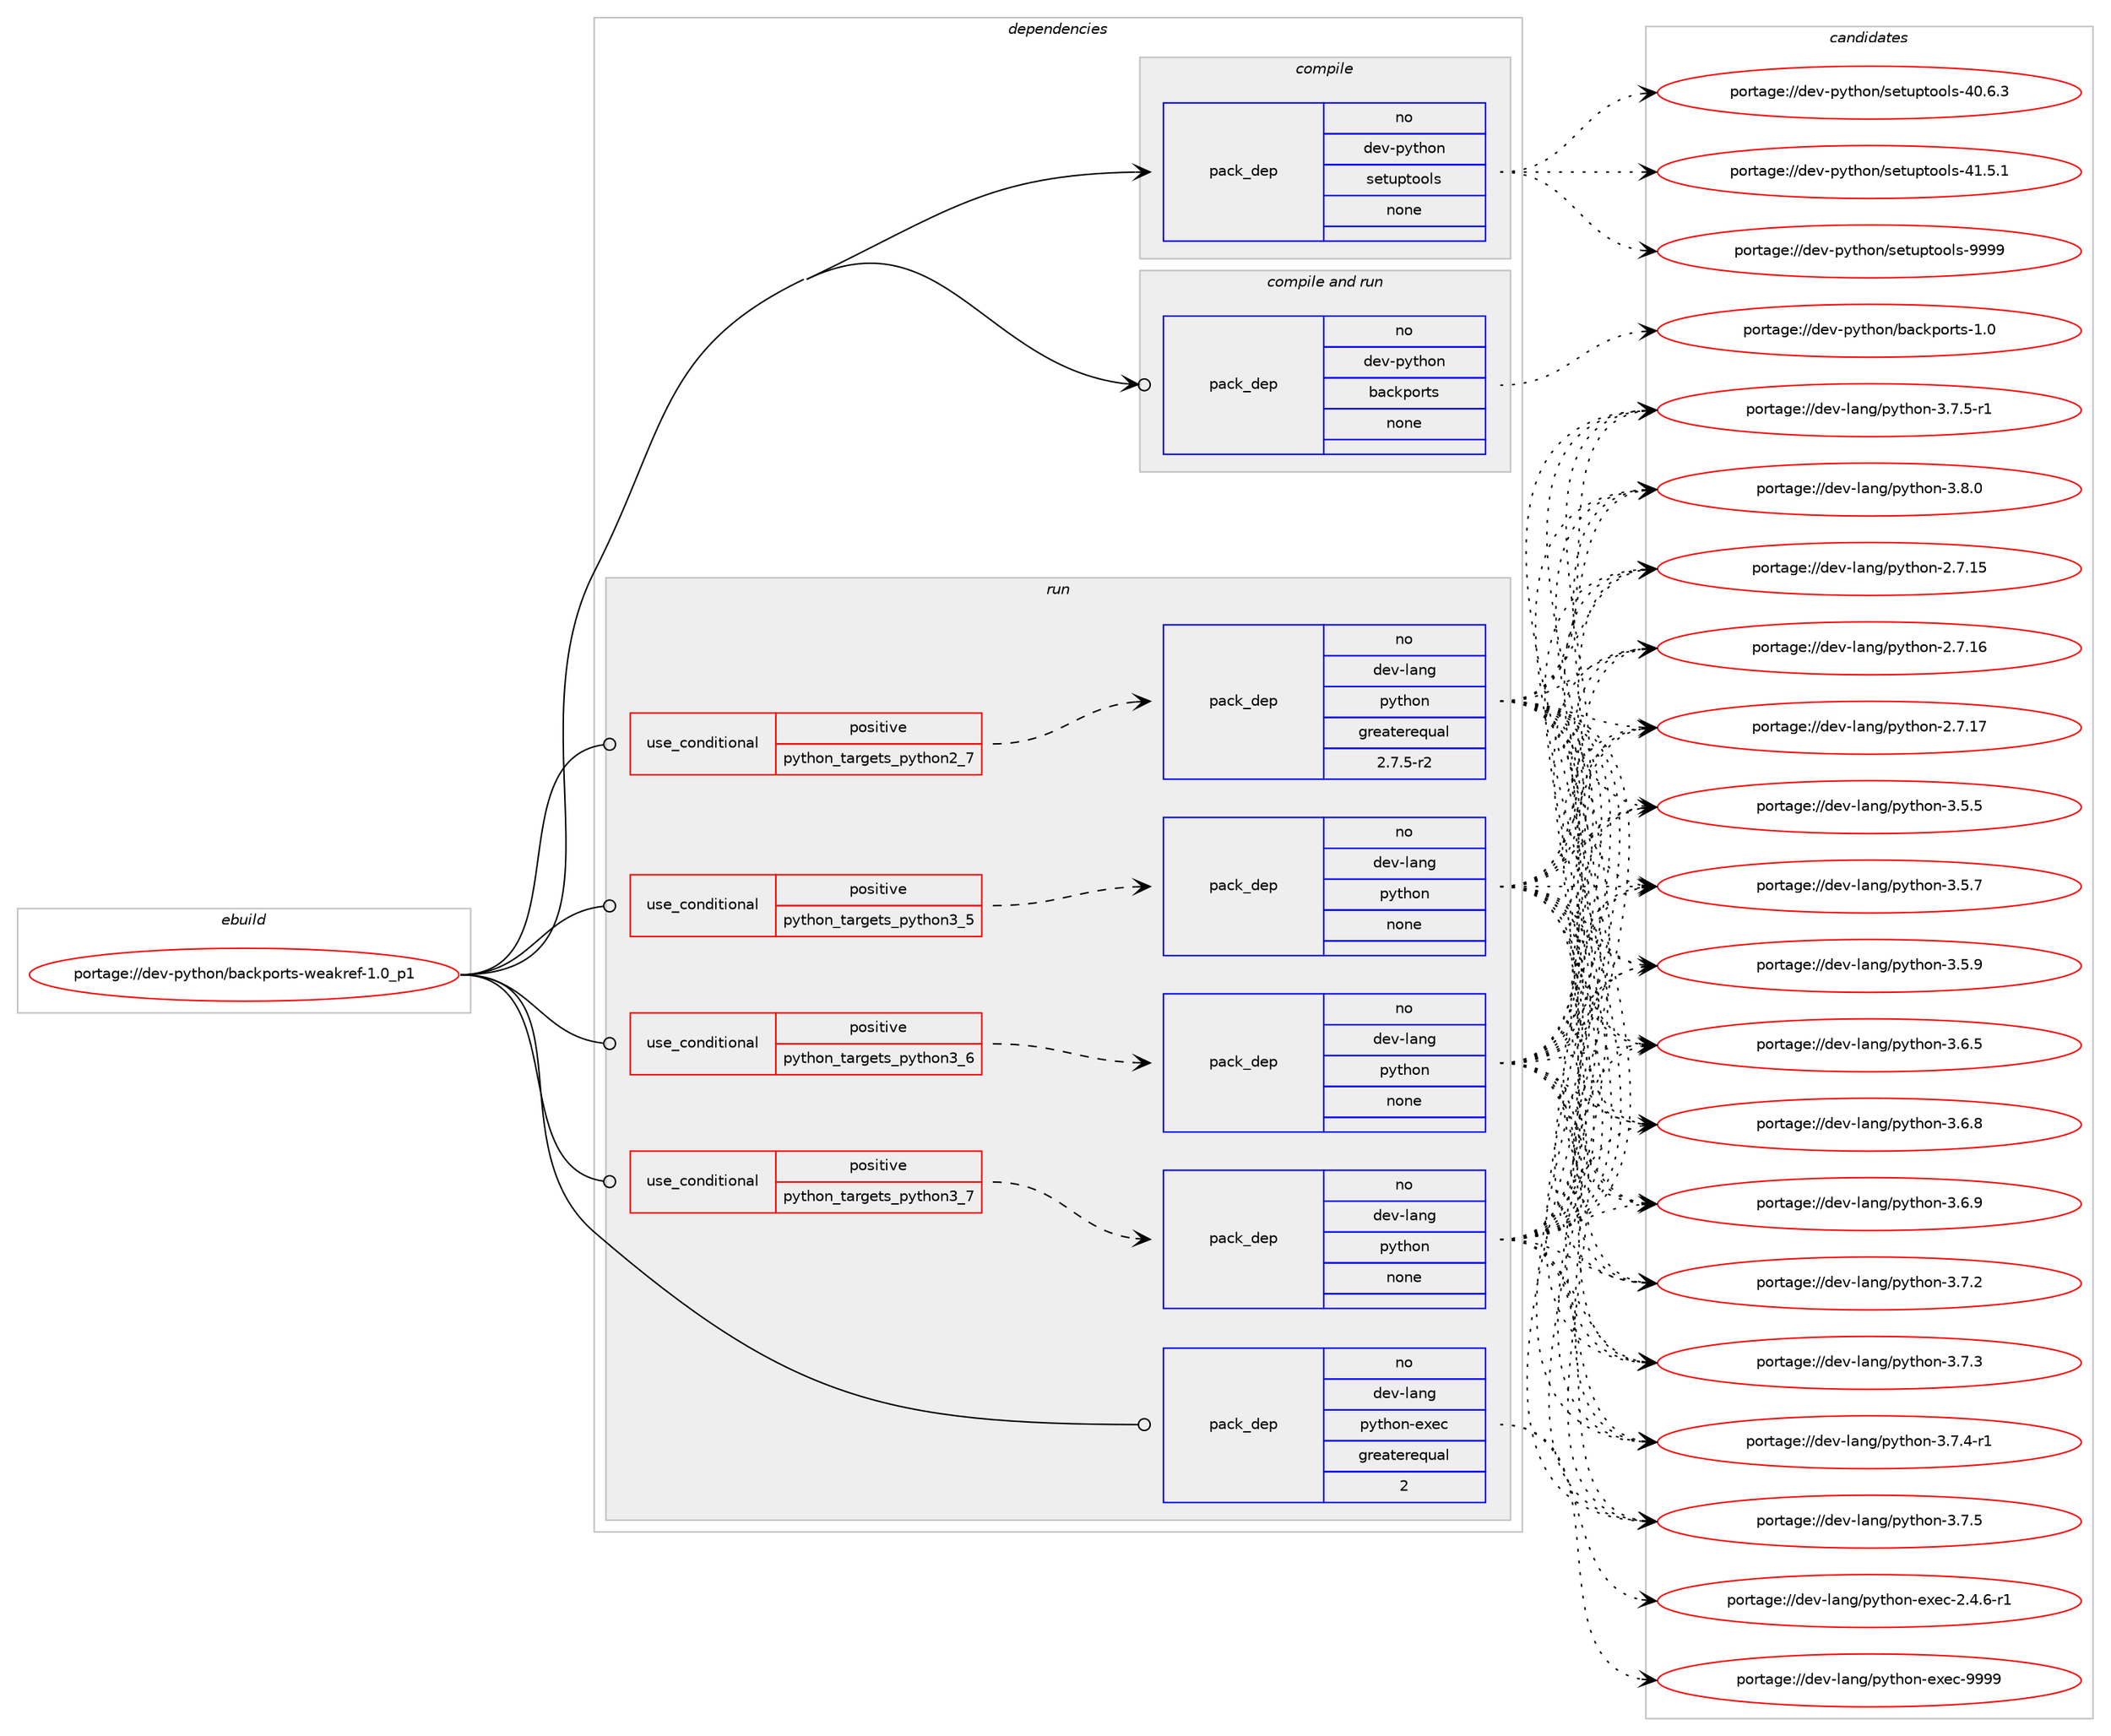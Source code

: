 digraph prolog {

# *************
# Graph options
# *************

newrank=true;
concentrate=true;
compound=true;
graph [rankdir=LR,fontname=Helvetica,fontsize=10,ranksep=1.5];#, ranksep=2.5, nodesep=0.2];
edge  [arrowhead=vee];
node  [fontname=Helvetica,fontsize=10];

# **********
# The ebuild
# **********

subgraph cluster_leftcol {
color=gray;
rank=same;
label=<<i>ebuild</i>>;
id [label="portage://dev-python/backports-weakref-1.0_p1", color=red, width=4, href="../dev-python/backports-weakref-1.0_p1.svg"];
}

# ****************
# The dependencies
# ****************

subgraph cluster_midcol {
color=gray;
label=<<i>dependencies</i>>;
subgraph cluster_compile {
fillcolor="#eeeeee";
style=filled;
label=<<i>compile</i>>;
subgraph pack101850 {
dependency131192 [label=<<TABLE BORDER="0" CELLBORDER="1" CELLSPACING="0" CELLPADDING="4" WIDTH="220"><TR><TD ROWSPAN="6" CELLPADDING="30">pack_dep</TD></TR><TR><TD WIDTH="110">no</TD></TR><TR><TD>dev-python</TD></TR><TR><TD>setuptools</TD></TR><TR><TD>none</TD></TR><TR><TD></TD></TR></TABLE>>, shape=none, color=blue];
}
id:e -> dependency131192:w [weight=20,style="solid",arrowhead="vee"];
}
subgraph cluster_compileandrun {
fillcolor="#eeeeee";
style=filled;
label=<<i>compile and run</i>>;
subgraph pack101851 {
dependency131193 [label=<<TABLE BORDER="0" CELLBORDER="1" CELLSPACING="0" CELLPADDING="4" WIDTH="220"><TR><TD ROWSPAN="6" CELLPADDING="30">pack_dep</TD></TR><TR><TD WIDTH="110">no</TD></TR><TR><TD>dev-python</TD></TR><TR><TD>backports</TD></TR><TR><TD>none</TD></TR><TR><TD></TD></TR></TABLE>>, shape=none, color=blue];
}
id:e -> dependency131193:w [weight=20,style="solid",arrowhead="odotvee"];
}
subgraph cluster_run {
fillcolor="#eeeeee";
style=filled;
label=<<i>run</i>>;
subgraph cond26037 {
dependency131194 [label=<<TABLE BORDER="0" CELLBORDER="1" CELLSPACING="0" CELLPADDING="4"><TR><TD ROWSPAN="3" CELLPADDING="10">use_conditional</TD></TR><TR><TD>positive</TD></TR><TR><TD>python_targets_python2_7</TD></TR></TABLE>>, shape=none, color=red];
subgraph pack101852 {
dependency131195 [label=<<TABLE BORDER="0" CELLBORDER="1" CELLSPACING="0" CELLPADDING="4" WIDTH="220"><TR><TD ROWSPAN="6" CELLPADDING="30">pack_dep</TD></TR><TR><TD WIDTH="110">no</TD></TR><TR><TD>dev-lang</TD></TR><TR><TD>python</TD></TR><TR><TD>greaterequal</TD></TR><TR><TD>2.7.5-r2</TD></TR></TABLE>>, shape=none, color=blue];
}
dependency131194:e -> dependency131195:w [weight=20,style="dashed",arrowhead="vee"];
}
id:e -> dependency131194:w [weight=20,style="solid",arrowhead="odot"];
subgraph cond26038 {
dependency131196 [label=<<TABLE BORDER="0" CELLBORDER="1" CELLSPACING="0" CELLPADDING="4"><TR><TD ROWSPAN="3" CELLPADDING="10">use_conditional</TD></TR><TR><TD>positive</TD></TR><TR><TD>python_targets_python3_5</TD></TR></TABLE>>, shape=none, color=red];
subgraph pack101853 {
dependency131197 [label=<<TABLE BORDER="0" CELLBORDER="1" CELLSPACING="0" CELLPADDING="4" WIDTH="220"><TR><TD ROWSPAN="6" CELLPADDING="30">pack_dep</TD></TR><TR><TD WIDTH="110">no</TD></TR><TR><TD>dev-lang</TD></TR><TR><TD>python</TD></TR><TR><TD>none</TD></TR><TR><TD></TD></TR></TABLE>>, shape=none, color=blue];
}
dependency131196:e -> dependency131197:w [weight=20,style="dashed",arrowhead="vee"];
}
id:e -> dependency131196:w [weight=20,style="solid",arrowhead="odot"];
subgraph cond26039 {
dependency131198 [label=<<TABLE BORDER="0" CELLBORDER="1" CELLSPACING="0" CELLPADDING="4"><TR><TD ROWSPAN="3" CELLPADDING="10">use_conditional</TD></TR><TR><TD>positive</TD></TR><TR><TD>python_targets_python3_6</TD></TR></TABLE>>, shape=none, color=red];
subgraph pack101854 {
dependency131199 [label=<<TABLE BORDER="0" CELLBORDER="1" CELLSPACING="0" CELLPADDING="4" WIDTH="220"><TR><TD ROWSPAN="6" CELLPADDING="30">pack_dep</TD></TR><TR><TD WIDTH="110">no</TD></TR><TR><TD>dev-lang</TD></TR><TR><TD>python</TD></TR><TR><TD>none</TD></TR><TR><TD></TD></TR></TABLE>>, shape=none, color=blue];
}
dependency131198:e -> dependency131199:w [weight=20,style="dashed",arrowhead="vee"];
}
id:e -> dependency131198:w [weight=20,style="solid",arrowhead="odot"];
subgraph cond26040 {
dependency131200 [label=<<TABLE BORDER="0" CELLBORDER="1" CELLSPACING="0" CELLPADDING="4"><TR><TD ROWSPAN="3" CELLPADDING="10">use_conditional</TD></TR><TR><TD>positive</TD></TR><TR><TD>python_targets_python3_7</TD></TR></TABLE>>, shape=none, color=red];
subgraph pack101855 {
dependency131201 [label=<<TABLE BORDER="0" CELLBORDER="1" CELLSPACING="0" CELLPADDING="4" WIDTH="220"><TR><TD ROWSPAN="6" CELLPADDING="30">pack_dep</TD></TR><TR><TD WIDTH="110">no</TD></TR><TR><TD>dev-lang</TD></TR><TR><TD>python</TD></TR><TR><TD>none</TD></TR><TR><TD></TD></TR></TABLE>>, shape=none, color=blue];
}
dependency131200:e -> dependency131201:w [weight=20,style="dashed",arrowhead="vee"];
}
id:e -> dependency131200:w [weight=20,style="solid",arrowhead="odot"];
subgraph pack101856 {
dependency131202 [label=<<TABLE BORDER="0" CELLBORDER="1" CELLSPACING="0" CELLPADDING="4" WIDTH="220"><TR><TD ROWSPAN="6" CELLPADDING="30">pack_dep</TD></TR><TR><TD WIDTH="110">no</TD></TR><TR><TD>dev-lang</TD></TR><TR><TD>python-exec</TD></TR><TR><TD>greaterequal</TD></TR><TR><TD>2</TD></TR></TABLE>>, shape=none, color=blue];
}
id:e -> dependency131202:w [weight=20,style="solid",arrowhead="odot"];
}
}

# **************
# The candidates
# **************

subgraph cluster_choices {
rank=same;
color=gray;
label=<<i>candidates</i>>;

subgraph choice101850 {
color=black;
nodesep=1;
choiceportage100101118451121211161041111104711510111611711211611111110811545524846544651 [label="portage://dev-python/setuptools-40.6.3", color=red, width=4,href="../dev-python/setuptools-40.6.3.svg"];
choiceportage100101118451121211161041111104711510111611711211611111110811545524946534649 [label="portage://dev-python/setuptools-41.5.1", color=red, width=4,href="../dev-python/setuptools-41.5.1.svg"];
choiceportage10010111845112121116104111110471151011161171121161111111081154557575757 [label="portage://dev-python/setuptools-9999", color=red, width=4,href="../dev-python/setuptools-9999.svg"];
dependency131192:e -> choiceportage100101118451121211161041111104711510111611711211611111110811545524846544651:w [style=dotted,weight="100"];
dependency131192:e -> choiceportage100101118451121211161041111104711510111611711211611111110811545524946534649:w [style=dotted,weight="100"];
dependency131192:e -> choiceportage10010111845112121116104111110471151011161171121161111111081154557575757:w [style=dotted,weight="100"];
}
subgraph choice101851 {
color=black;
nodesep=1;
choiceportage100101118451121211161041111104798979910711211111411611545494648 [label="portage://dev-python/backports-1.0", color=red, width=4,href="../dev-python/backports-1.0.svg"];
dependency131193:e -> choiceportage100101118451121211161041111104798979910711211111411611545494648:w [style=dotted,weight="100"];
}
subgraph choice101852 {
color=black;
nodesep=1;
choiceportage10010111845108971101034711212111610411111045504655464953 [label="portage://dev-lang/python-2.7.15", color=red, width=4,href="../dev-lang/python-2.7.15.svg"];
choiceportage10010111845108971101034711212111610411111045504655464954 [label="portage://dev-lang/python-2.7.16", color=red, width=4,href="../dev-lang/python-2.7.16.svg"];
choiceportage10010111845108971101034711212111610411111045504655464955 [label="portage://dev-lang/python-2.7.17", color=red, width=4,href="../dev-lang/python-2.7.17.svg"];
choiceportage100101118451089711010347112121116104111110455146534653 [label="portage://dev-lang/python-3.5.5", color=red, width=4,href="../dev-lang/python-3.5.5.svg"];
choiceportage100101118451089711010347112121116104111110455146534655 [label="portage://dev-lang/python-3.5.7", color=red, width=4,href="../dev-lang/python-3.5.7.svg"];
choiceportage100101118451089711010347112121116104111110455146534657 [label="portage://dev-lang/python-3.5.9", color=red, width=4,href="../dev-lang/python-3.5.9.svg"];
choiceportage100101118451089711010347112121116104111110455146544653 [label="portage://dev-lang/python-3.6.5", color=red, width=4,href="../dev-lang/python-3.6.5.svg"];
choiceportage100101118451089711010347112121116104111110455146544656 [label="portage://dev-lang/python-3.6.8", color=red, width=4,href="../dev-lang/python-3.6.8.svg"];
choiceportage100101118451089711010347112121116104111110455146544657 [label="portage://dev-lang/python-3.6.9", color=red, width=4,href="../dev-lang/python-3.6.9.svg"];
choiceportage100101118451089711010347112121116104111110455146554650 [label="portage://dev-lang/python-3.7.2", color=red, width=4,href="../dev-lang/python-3.7.2.svg"];
choiceportage100101118451089711010347112121116104111110455146554651 [label="portage://dev-lang/python-3.7.3", color=red, width=4,href="../dev-lang/python-3.7.3.svg"];
choiceportage1001011184510897110103471121211161041111104551465546524511449 [label="portage://dev-lang/python-3.7.4-r1", color=red, width=4,href="../dev-lang/python-3.7.4-r1.svg"];
choiceportage100101118451089711010347112121116104111110455146554653 [label="portage://dev-lang/python-3.7.5", color=red, width=4,href="../dev-lang/python-3.7.5.svg"];
choiceportage1001011184510897110103471121211161041111104551465546534511449 [label="portage://dev-lang/python-3.7.5-r1", color=red, width=4,href="../dev-lang/python-3.7.5-r1.svg"];
choiceportage100101118451089711010347112121116104111110455146564648 [label="portage://dev-lang/python-3.8.0", color=red, width=4,href="../dev-lang/python-3.8.0.svg"];
dependency131195:e -> choiceportage10010111845108971101034711212111610411111045504655464953:w [style=dotted,weight="100"];
dependency131195:e -> choiceportage10010111845108971101034711212111610411111045504655464954:w [style=dotted,weight="100"];
dependency131195:e -> choiceportage10010111845108971101034711212111610411111045504655464955:w [style=dotted,weight="100"];
dependency131195:e -> choiceportage100101118451089711010347112121116104111110455146534653:w [style=dotted,weight="100"];
dependency131195:e -> choiceportage100101118451089711010347112121116104111110455146534655:w [style=dotted,weight="100"];
dependency131195:e -> choiceportage100101118451089711010347112121116104111110455146534657:w [style=dotted,weight="100"];
dependency131195:e -> choiceportage100101118451089711010347112121116104111110455146544653:w [style=dotted,weight="100"];
dependency131195:e -> choiceportage100101118451089711010347112121116104111110455146544656:w [style=dotted,weight="100"];
dependency131195:e -> choiceportage100101118451089711010347112121116104111110455146544657:w [style=dotted,weight="100"];
dependency131195:e -> choiceportage100101118451089711010347112121116104111110455146554650:w [style=dotted,weight="100"];
dependency131195:e -> choiceportage100101118451089711010347112121116104111110455146554651:w [style=dotted,weight="100"];
dependency131195:e -> choiceportage1001011184510897110103471121211161041111104551465546524511449:w [style=dotted,weight="100"];
dependency131195:e -> choiceportage100101118451089711010347112121116104111110455146554653:w [style=dotted,weight="100"];
dependency131195:e -> choiceportage1001011184510897110103471121211161041111104551465546534511449:w [style=dotted,weight="100"];
dependency131195:e -> choiceportage100101118451089711010347112121116104111110455146564648:w [style=dotted,weight="100"];
}
subgraph choice101853 {
color=black;
nodesep=1;
choiceportage10010111845108971101034711212111610411111045504655464953 [label="portage://dev-lang/python-2.7.15", color=red, width=4,href="../dev-lang/python-2.7.15.svg"];
choiceportage10010111845108971101034711212111610411111045504655464954 [label="portage://dev-lang/python-2.7.16", color=red, width=4,href="../dev-lang/python-2.7.16.svg"];
choiceportage10010111845108971101034711212111610411111045504655464955 [label="portage://dev-lang/python-2.7.17", color=red, width=4,href="../dev-lang/python-2.7.17.svg"];
choiceportage100101118451089711010347112121116104111110455146534653 [label="portage://dev-lang/python-3.5.5", color=red, width=4,href="../dev-lang/python-3.5.5.svg"];
choiceportage100101118451089711010347112121116104111110455146534655 [label="portage://dev-lang/python-3.5.7", color=red, width=4,href="../dev-lang/python-3.5.7.svg"];
choiceportage100101118451089711010347112121116104111110455146534657 [label="portage://dev-lang/python-3.5.9", color=red, width=4,href="../dev-lang/python-3.5.9.svg"];
choiceportage100101118451089711010347112121116104111110455146544653 [label="portage://dev-lang/python-3.6.5", color=red, width=4,href="../dev-lang/python-3.6.5.svg"];
choiceportage100101118451089711010347112121116104111110455146544656 [label="portage://dev-lang/python-3.6.8", color=red, width=4,href="../dev-lang/python-3.6.8.svg"];
choiceportage100101118451089711010347112121116104111110455146544657 [label="portage://dev-lang/python-3.6.9", color=red, width=4,href="../dev-lang/python-3.6.9.svg"];
choiceportage100101118451089711010347112121116104111110455146554650 [label="portage://dev-lang/python-3.7.2", color=red, width=4,href="../dev-lang/python-3.7.2.svg"];
choiceportage100101118451089711010347112121116104111110455146554651 [label="portage://dev-lang/python-3.7.3", color=red, width=4,href="../dev-lang/python-3.7.3.svg"];
choiceportage1001011184510897110103471121211161041111104551465546524511449 [label="portage://dev-lang/python-3.7.4-r1", color=red, width=4,href="../dev-lang/python-3.7.4-r1.svg"];
choiceportage100101118451089711010347112121116104111110455146554653 [label="portage://dev-lang/python-3.7.5", color=red, width=4,href="../dev-lang/python-3.7.5.svg"];
choiceportage1001011184510897110103471121211161041111104551465546534511449 [label="portage://dev-lang/python-3.7.5-r1", color=red, width=4,href="../dev-lang/python-3.7.5-r1.svg"];
choiceportage100101118451089711010347112121116104111110455146564648 [label="portage://dev-lang/python-3.8.0", color=red, width=4,href="../dev-lang/python-3.8.0.svg"];
dependency131197:e -> choiceportage10010111845108971101034711212111610411111045504655464953:w [style=dotted,weight="100"];
dependency131197:e -> choiceportage10010111845108971101034711212111610411111045504655464954:w [style=dotted,weight="100"];
dependency131197:e -> choiceportage10010111845108971101034711212111610411111045504655464955:w [style=dotted,weight="100"];
dependency131197:e -> choiceportage100101118451089711010347112121116104111110455146534653:w [style=dotted,weight="100"];
dependency131197:e -> choiceportage100101118451089711010347112121116104111110455146534655:w [style=dotted,weight="100"];
dependency131197:e -> choiceportage100101118451089711010347112121116104111110455146534657:w [style=dotted,weight="100"];
dependency131197:e -> choiceportage100101118451089711010347112121116104111110455146544653:w [style=dotted,weight="100"];
dependency131197:e -> choiceportage100101118451089711010347112121116104111110455146544656:w [style=dotted,weight="100"];
dependency131197:e -> choiceportage100101118451089711010347112121116104111110455146544657:w [style=dotted,weight="100"];
dependency131197:e -> choiceportage100101118451089711010347112121116104111110455146554650:w [style=dotted,weight="100"];
dependency131197:e -> choiceportage100101118451089711010347112121116104111110455146554651:w [style=dotted,weight="100"];
dependency131197:e -> choiceportage1001011184510897110103471121211161041111104551465546524511449:w [style=dotted,weight="100"];
dependency131197:e -> choiceportage100101118451089711010347112121116104111110455146554653:w [style=dotted,weight="100"];
dependency131197:e -> choiceportage1001011184510897110103471121211161041111104551465546534511449:w [style=dotted,weight="100"];
dependency131197:e -> choiceportage100101118451089711010347112121116104111110455146564648:w [style=dotted,weight="100"];
}
subgraph choice101854 {
color=black;
nodesep=1;
choiceportage10010111845108971101034711212111610411111045504655464953 [label="portage://dev-lang/python-2.7.15", color=red, width=4,href="../dev-lang/python-2.7.15.svg"];
choiceportage10010111845108971101034711212111610411111045504655464954 [label="portage://dev-lang/python-2.7.16", color=red, width=4,href="../dev-lang/python-2.7.16.svg"];
choiceportage10010111845108971101034711212111610411111045504655464955 [label="portage://dev-lang/python-2.7.17", color=red, width=4,href="../dev-lang/python-2.7.17.svg"];
choiceportage100101118451089711010347112121116104111110455146534653 [label="portage://dev-lang/python-3.5.5", color=red, width=4,href="../dev-lang/python-3.5.5.svg"];
choiceportage100101118451089711010347112121116104111110455146534655 [label="portage://dev-lang/python-3.5.7", color=red, width=4,href="../dev-lang/python-3.5.7.svg"];
choiceportage100101118451089711010347112121116104111110455146534657 [label="portage://dev-lang/python-3.5.9", color=red, width=4,href="../dev-lang/python-3.5.9.svg"];
choiceportage100101118451089711010347112121116104111110455146544653 [label="portage://dev-lang/python-3.6.5", color=red, width=4,href="../dev-lang/python-3.6.5.svg"];
choiceportage100101118451089711010347112121116104111110455146544656 [label="portage://dev-lang/python-3.6.8", color=red, width=4,href="../dev-lang/python-3.6.8.svg"];
choiceportage100101118451089711010347112121116104111110455146544657 [label="portage://dev-lang/python-3.6.9", color=red, width=4,href="../dev-lang/python-3.6.9.svg"];
choiceportage100101118451089711010347112121116104111110455146554650 [label="portage://dev-lang/python-3.7.2", color=red, width=4,href="../dev-lang/python-3.7.2.svg"];
choiceportage100101118451089711010347112121116104111110455146554651 [label="portage://dev-lang/python-3.7.3", color=red, width=4,href="../dev-lang/python-3.7.3.svg"];
choiceportage1001011184510897110103471121211161041111104551465546524511449 [label="portage://dev-lang/python-3.7.4-r1", color=red, width=4,href="../dev-lang/python-3.7.4-r1.svg"];
choiceportage100101118451089711010347112121116104111110455146554653 [label="portage://dev-lang/python-3.7.5", color=red, width=4,href="../dev-lang/python-3.7.5.svg"];
choiceportage1001011184510897110103471121211161041111104551465546534511449 [label="portage://dev-lang/python-3.7.5-r1", color=red, width=4,href="../dev-lang/python-3.7.5-r1.svg"];
choiceportage100101118451089711010347112121116104111110455146564648 [label="portage://dev-lang/python-3.8.0", color=red, width=4,href="../dev-lang/python-3.8.0.svg"];
dependency131199:e -> choiceportage10010111845108971101034711212111610411111045504655464953:w [style=dotted,weight="100"];
dependency131199:e -> choiceportage10010111845108971101034711212111610411111045504655464954:w [style=dotted,weight="100"];
dependency131199:e -> choiceportage10010111845108971101034711212111610411111045504655464955:w [style=dotted,weight="100"];
dependency131199:e -> choiceportage100101118451089711010347112121116104111110455146534653:w [style=dotted,weight="100"];
dependency131199:e -> choiceportage100101118451089711010347112121116104111110455146534655:w [style=dotted,weight="100"];
dependency131199:e -> choiceportage100101118451089711010347112121116104111110455146534657:w [style=dotted,weight="100"];
dependency131199:e -> choiceportage100101118451089711010347112121116104111110455146544653:w [style=dotted,weight="100"];
dependency131199:e -> choiceportage100101118451089711010347112121116104111110455146544656:w [style=dotted,weight="100"];
dependency131199:e -> choiceportage100101118451089711010347112121116104111110455146544657:w [style=dotted,weight="100"];
dependency131199:e -> choiceportage100101118451089711010347112121116104111110455146554650:w [style=dotted,weight="100"];
dependency131199:e -> choiceportage100101118451089711010347112121116104111110455146554651:w [style=dotted,weight="100"];
dependency131199:e -> choiceportage1001011184510897110103471121211161041111104551465546524511449:w [style=dotted,weight="100"];
dependency131199:e -> choiceportage100101118451089711010347112121116104111110455146554653:w [style=dotted,weight="100"];
dependency131199:e -> choiceportage1001011184510897110103471121211161041111104551465546534511449:w [style=dotted,weight="100"];
dependency131199:e -> choiceportage100101118451089711010347112121116104111110455146564648:w [style=dotted,weight="100"];
}
subgraph choice101855 {
color=black;
nodesep=1;
choiceportage10010111845108971101034711212111610411111045504655464953 [label="portage://dev-lang/python-2.7.15", color=red, width=4,href="../dev-lang/python-2.7.15.svg"];
choiceportage10010111845108971101034711212111610411111045504655464954 [label="portage://dev-lang/python-2.7.16", color=red, width=4,href="../dev-lang/python-2.7.16.svg"];
choiceportage10010111845108971101034711212111610411111045504655464955 [label="portage://dev-lang/python-2.7.17", color=red, width=4,href="../dev-lang/python-2.7.17.svg"];
choiceportage100101118451089711010347112121116104111110455146534653 [label="portage://dev-lang/python-3.5.5", color=red, width=4,href="../dev-lang/python-3.5.5.svg"];
choiceportage100101118451089711010347112121116104111110455146534655 [label="portage://dev-lang/python-3.5.7", color=red, width=4,href="../dev-lang/python-3.5.7.svg"];
choiceportage100101118451089711010347112121116104111110455146534657 [label="portage://dev-lang/python-3.5.9", color=red, width=4,href="../dev-lang/python-3.5.9.svg"];
choiceportage100101118451089711010347112121116104111110455146544653 [label="portage://dev-lang/python-3.6.5", color=red, width=4,href="../dev-lang/python-3.6.5.svg"];
choiceportage100101118451089711010347112121116104111110455146544656 [label="portage://dev-lang/python-3.6.8", color=red, width=4,href="../dev-lang/python-3.6.8.svg"];
choiceportage100101118451089711010347112121116104111110455146544657 [label="portage://dev-lang/python-3.6.9", color=red, width=4,href="../dev-lang/python-3.6.9.svg"];
choiceportage100101118451089711010347112121116104111110455146554650 [label="portage://dev-lang/python-3.7.2", color=red, width=4,href="../dev-lang/python-3.7.2.svg"];
choiceportage100101118451089711010347112121116104111110455146554651 [label="portage://dev-lang/python-3.7.3", color=red, width=4,href="../dev-lang/python-3.7.3.svg"];
choiceportage1001011184510897110103471121211161041111104551465546524511449 [label="portage://dev-lang/python-3.7.4-r1", color=red, width=4,href="../dev-lang/python-3.7.4-r1.svg"];
choiceportage100101118451089711010347112121116104111110455146554653 [label="portage://dev-lang/python-3.7.5", color=red, width=4,href="../dev-lang/python-3.7.5.svg"];
choiceportage1001011184510897110103471121211161041111104551465546534511449 [label="portage://dev-lang/python-3.7.5-r1", color=red, width=4,href="../dev-lang/python-3.7.5-r1.svg"];
choiceportage100101118451089711010347112121116104111110455146564648 [label="portage://dev-lang/python-3.8.0", color=red, width=4,href="../dev-lang/python-3.8.0.svg"];
dependency131201:e -> choiceportage10010111845108971101034711212111610411111045504655464953:w [style=dotted,weight="100"];
dependency131201:e -> choiceportage10010111845108971101034711212111610411111045504655464954:w [style=dotted,weight="100"];
dependency131201:e -> choiceportage10010111845108971101034711212111610411111045504655464955:w [style=dotted,weight="100"];
dependency131201:e -> choiceportage100101118451089711010347112121116104111110455146534653:w [style=dotted,weight="100"];
dependency131201:e -> choiceportage100101118451089711010347112121116104111110455146534655:w [style=dotted,weight="100"];
dependency131201:e -> choiceportage100101118451089711010347112121116104111110455146534657:w [style=dotted,weight="100"];
dependency131201:e -> choiceportage100101118451089711010347112121116104111110455146544653:w [style=dotted,weight="100"];
dependency131201:e -> choiceportage100101118451089711010347112121116104111110455146544656:w [style=dotted,weight="100"];
dependency131201:e -> choiceportage100101118451089711010347112121116104111110455146544657:w [style=dotted,weight="100"];
dependency131201:e -> choiceportage100101118451089711010347112121116104111110455146554650:w [style=dotted,weight="100"];
dependency131201:e -> choiceportage100101118451089711010347112121116104111110455146554651:w [style=dotted,weight="100"];
dependency131201:e -> choiceportage1001011184510897110103471121211161041111104551465546524511449:w [style=dotted,weight="100"];
dependency131201:e -> choiceportage100101118451089711010347112121116104111110455146554653:w [style=dotted,weight="100"];
dependency131201:e -> choiceportage1001011184510897110103471121211161041111104551465546534511449:w [style=dotted,weight="100"];
dependency131201:e -> choiceportage100101118451089711010347112121116104111110455146564648:w [style=dotted,weight="100"];
}
subgraph choice101856 {
color=black;
nodesep=1;
choiceportage10010111845108971101034711212111610411111045101120101994550465246544511449 [label="portage://dev-lang/python-exec-2.4.6-r1", color=red, width=4,href="../dev-lang/python-exec-2.4.6-r1.svg"];
choiceportage10010111845108971101034711212111610411111045101120101994557575757 [label="portage://dev-lang/python-exec-9999", color=red, width=4,href="../dev-lang/python-exec-9999.svg"];
dependency131202:e -> choiceportage10010111845108971101034711212111610411111045101120101994550465246544511449:w [style=dotted,weight="100"];
dependency131202:e -> choiceportage10010111845108971101034711212111610411111045101120101994557575757:w [style=dotted,weight="100"];
}
}

}
